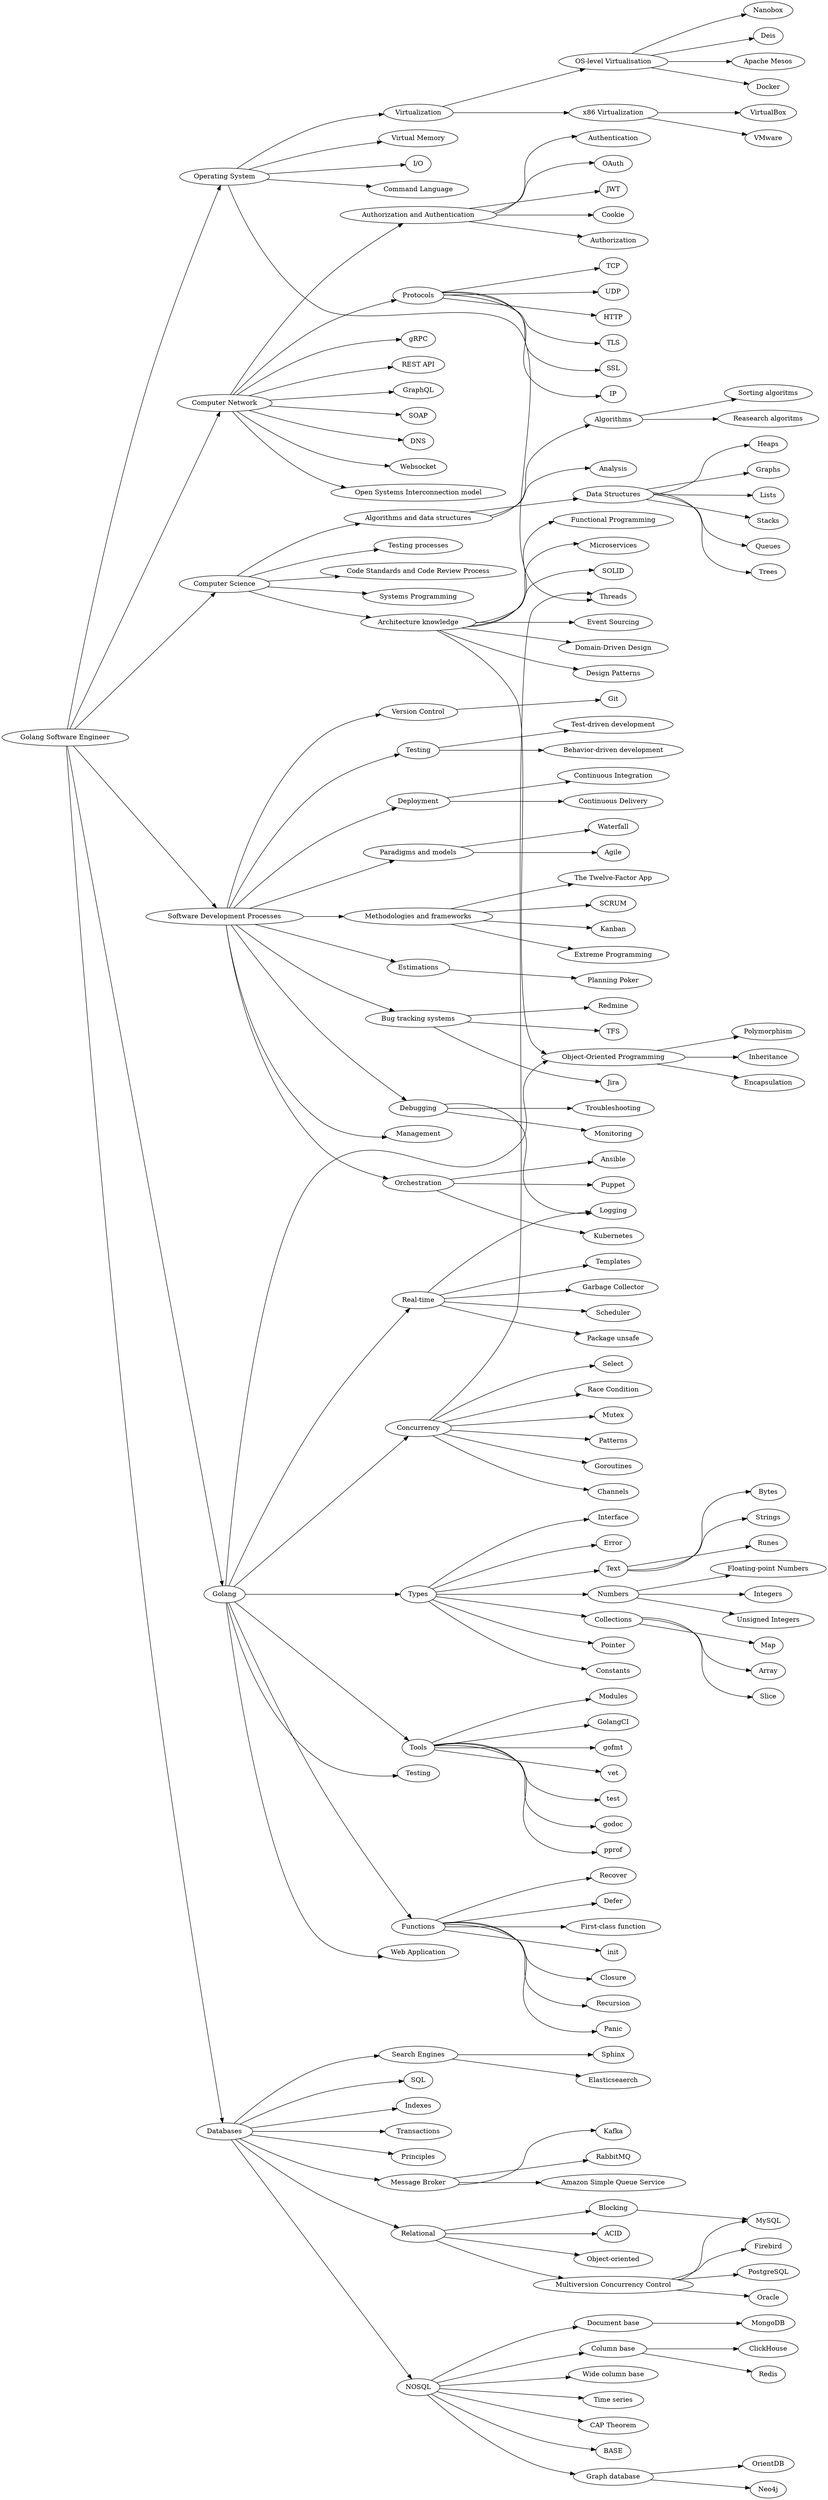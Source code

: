 digraph roadmap {
	rankdir=LR;
	go->go_function;	
	net->net_grpc;	
	dev_version->dev_version_git;	
	db_relational->db_relational_acid;	
	os_virtualization_level->os_virtualization_level_mesos;	
	go->go_concurrency;	
	net->net_restapi;	
	dev_deployment->dev_deployment_ci;	
	db_relational->db_relational_oo;	
	os_virtualization_x86->os_virtualization_x86_virtualbox;	
	go->go_tools;	
	net->net_graphql;	
	dev_deployment->dev_deployment_cd;	
	db_relational_mvcc->db_relational_firebird;	
	os_virtualization_x86->os_virtualization_x86_vmware;	
	go->go_testing;	
	net->net_soap;	
	dev_paradigms->management_paradigms_agile;	
	cs_architecture_oop->cs_architecture_oop_encapsulation;	
	db_relational_mvcc->db_relational_postgres;	
	go->go_realtime;	
	net->net_dns;	
	dev_paradigms->management_paradigms_waterfall;	
	db_relational_mvcc->db_relational_oracle;	
	go->go_app;	
	net->net_protocols;	
	dev_methodologies->dev_methodologies_scrum;	
	go->cs_architecture_oop;	
	db_relational_mvcc->db_mysql;	
	cs->cs_architecture;	
	db_relational_blocking->db_mysql;	
	net->net_websocket;	
	dev_methodologies->dev_methodologies_kanban;	
	go_types->go_types_text;	
	cs->code;	
	cs_architecture_oop->cs_architecture_oop_polymorphism;	
	db_nosql->db_nosql_cap;	
	net->net_auth;	
	go_types->go_types_numbers;	
	dev_methodologies->dev_methodologies_xp;	
	cs->cs_algorithms;	
	db_nosql->db_nosql_base;	
	net_protocols->net_protocols_ip;	
	dev_methodologies->dev_methodologies_12factors;	
	go_types->go_types_collections;	
	cs->systems;	
	db_nosql->db_nosql_graph;	
	net_protocols->net_protocols_tcp;	
	dev_estimation->management_estimation_poker;	
	go_types->go_types_pointer;	
	cs->testing;	
	db_nosql->db_nosql_doc;	
	net_protocols->net_protocols_udp;	
	go_types->go_types_constants;	
	cs_algorithms->cs_algorithms_analysis;	
	db_nosql->db_nosql_colbase;	
	net_protocols->net_protocols_http;	
	go_types->go_types_interface;	
	cs_algorithms->cs_algorithms_structures;	
	db_nosql->db_nosql_colwidebase;	
	net_protocols->net_protocols_tls;	
	go_types->go_types_error;	
	cs_algorithms->cs_algorithms_algorithms;	
	db_nosql->db_nosql_time;	
	net_protocols->net_protocols_ssl;	
	go_types_text->go_types_text_strings;	
	cs_algorithms_structures->cs_algorithms_structures_lists;	
	db_nosql_graph->db_nosql_orient;	
	net_auth->net_auth_authorization;	
	go_types_text->go_types_text_runes;	
	cs_algorithms_structures->cs_algorithms_structures_stacks;	
	cs_architecture_oop->cs_architecture_oop_inheritance;	
	db_nosql_graph->db_nosql_neo4j;	
	net_auth->net_auth_authentication;	
	go_types_text->go_types_text_bytes;	
	dev->dev_paradigms;	
	cs_algorithms_structures->cs_algorithms_structures_queues;	
	db_nosql_doc->db_nosql_mongo;	
	net_auth->net_auth_oauth;	
	dev->dev_methodologies;	
	go_types_numbers->go_types_numbers_int;	
	cs_architecture->cs_architecture_func;	
	cs_algorithms_structures->cs_algorithms_structures_trees;	
	db_nosql_colbase->db_nosql_redis;	
	net_auth->net_auth_jwt;	
	dev->dev_testing;	
	go_types_numbers->go_types_numbers_uint;	
	cs_algorithms_structures->cs_algorithms_structures_heaps;	
	cs_architecture->cs_architecture_oop;	
	db_nosql_colbase->db_nosql_clickhouse;	
	net_auth->net_auth_cookie;	
	go_types_numbers->go_types_numbers_float;	
	dev->dev_trackers;	
	cs_algorithms_structures->cs_algorithms_structures_graphs;	
	db_search->db_search_elasticseaerch;	
	dev->dev_version;	
	go_types_collections->go_types_collections_array;	
	cs_algorithms_algorithms->cs_algorithms_structures_sorting;	
	db_search->db_search_sphinx;	
	dev->dev_deployment;	
	go_types_collections->go_types_slice;	
	cs_algorithms_algorithms->cs_algorithms_structures_research;	
	dev->dev_estimation;	
	go_types_collections->go_types_collections_map;	
	cs_architecture->cs_architecture_microservices;	
	dev->dev_debugging;	
	go_function->go_function_init;	
	dev->dev_orchestration;	
	go_function->go_function_closure;	
	dev->dev_management;	
	go_function->go_function_recursion;	
	dev_orchestration->dev_orchestration_ansible;	
	go_function->go_function_panic;	
	dev_orchestration->dev_orchestration_puppet;	
	go_function->go_function_recover;	
	os->os_virtual_memory;	
	dev_orchestration->dev_orchestration_k8s;	
	go_function->go_function_defer;	
	os->os_threads;	
	dev_debugging->dev_debugging_troubleshooting;	
	go_function->go_function_firstclass;	
	os->os_io;	
	dev_debugging->dev_debugging_logging;	
	go_concurrency->go_concurrency_goroutine;	
	os->os_virtualization;	
	cs_architecture->cs_architecture_solid;	
	dev_debugging->dev_debugging_monitoring;	
	go_concurrency->go_concurrency_channels;	
	os->os_shell;	
	dev_testing->dev_testing_tdd;	
	go_concurrency->go_concurrency_select;	
	os_virtualization->os_virtualization_level;	
	dev_testing->dev_testing_bdd;	
	go_concurrency->go_concurrency_race;	
	os_virtualization->os_virtualization_x86;	
	backend->os;	
	dev_trackers->dev_trackers_jira;	
	backend->dev;	
	go_concurrency->go_concurrency_mutex;	
	os_virtualization_level->os_virtualization_level_docker;	
	dev_trackers->dev_trackers_redmine;	
	go_concurrency->go_concurrency_patterns;	
	os_virtualization_level->os_virtualization_level_nanobox;	
	go_concurrency->os_threads;	
	go->go_types;	
	cs_architecture->cs_architecture_event;	
	net->net_osi;	
	os_virtualization_level->os_virtualization_level_deis;	
	dev_trackers->dev_trackers_tfs;	
	go_tools->go_tool_fmt;	
	go_tools->go_tool_vet;	
	go_tools->go_tool_test;	
	go_tools->go_tool_doc;	
	go_tools->go_tool_pprof;	
	go_tools->go_tool_modules;	
	go_tools->go_tool_golangci;	
	cs_architecture->cs_architecture_ddd;	
	go_realtime->go_realtime_gc;	
	go_realtime->go_realtime_scheduler;	
	go_realtime->go_realtime_unsafe;	
	go_realtime->go_app_templates;	
	go_realtime->dev_debugging_logging;	
	backend->go;	
	cs_architecture->cs_architecture_patterns;	
	backend->cs;	
	db->db_sql;	
	db->db_indexes;	
	db->db_transactions;	
	backend->db;	
	db->db_principles;	
	db->db_relational;	
	db->db_nosql;	
	backend->net;	
	db->db_search;	
	db->db_message_broker;	
	db_message_broker->db_message_broker_kafka;	
	db_message_broker->db_message_broker_rabbit;	
	db_message_broker->db_message_broker_awssqs;	
	db_relational->db_relational_mvcc;	
	db_relational->db_relational_blocking;	
	db_relational_acid [ label="ACID" ];
	os_virtualization_level_mesos [ label="Apache Mesos" ];
	go_concurrency [ label="Concurrency" ];
	net_restapi [ label="REST API" ];
	dev_deployment_ci [ label="Continuous Integration" ];
	db_relational_oo [ label="Object-oriented" ];
	os_virtualization_x86_virtualbox [ label="VirtualBox" ];
	go_tools [ label="Tools" ];
	net_graphql [ label="GraphQL" ];
	dev_deployment_cd [ label="Continuous Delivery" ];
	db_relational_firebird [ label="Firebird" ];
	os_virtualization_x86_vmware [ label="VMware" ];
	go_testing [ label="Testing" ];
	net_soap [ label="SOAP" ];
	management_paradigms_agile [ label="Agile" ];
	db_relational_postgres [ label="PostgreSQL" ];
	go_realtime [ label="Real-time" ];
	net_dns [ label="DNS" ];
	management_paradigms_waterfall [ label="Waterfall" ];
	db_relational_oracle [ label="Oracle" ];
	go_app [ label="Web Application" ];
	net_protocols [ label="Protocols" ];
	dev_methodologies_scrum [ label="SCRUM" ];
	cs [ label="Computer Science" ];
	db_mysql [ label="MySQL" ];
	cs_architecture [ label="Architecture knowledge" ];
	cs_architecture_func [ label="Functional Programming" ];
	net_websocket [ label="Websocket" ];
	go_types_text [ label="Text" ];
	dev_methodologies_kanban [ label="Kanban" ];
	code [ label="Code Standards and Code Review Process" ];
	db_nosql_cap [ label="CAP Theorem" ];
	net_auth [ label="Authorization and Authentication" ];
	go_types_numbers [ label="Numbers" ];
	dev_methodologies_xp [ label="Extreme Programming" ];
	cs_algorithms [ label="Algorithms and data structures" ];
	cs_architecture_oop_inheritance [ label="Inheritance" ];
	db_nosql_base [ label="BASE" ];
	go_types_collections [ label="Collections" ];
	net_protocols_ip [ label="IP" ];
	dev_methodologies_12factors [ label="The Twelve-Factor App" ];
	systems [ label="Systems Programming" ];
	db_nosql_graph [ label="Graph database" ];
	net_protocols_tcp [ label="TCP" ];
	go_types_pointer [ label="Pointer" ];
	management_estimation_poker [ label="Planning Poker" ];
	testing [ label="Testing processes" ];
	db_nosql_doc [ label="Document base" ];
	net_protocols_udp [ label="UDP" ];
	go_types_constants [ label="Constants" ];
	cs_algorithms_analysis [ label="Analysis" ];
	db_nosql_colbase [ label="Column base" ];
	net_protocols_http [ label="HTTP" ];
	go_types_interface [ label="Interface" ];
	cs_algorithms_structures [ label="Data Structures" ];
	db_nosql_colwidebase [ label="Wide column base" ];
	net_protocols_tls [ label="TLS" ];
	go_types_error [ label="Error" ];
	cs_algorithms_algorithms [ label="Algorithms" ];
	db_nosql_time [ label="Time series" ];
	net_protocols_ssl [ label="SSL" ];
	go_types_text_strings [ label="Strings" ];
	cs_algorithms_structures_lists [ label="Lists" ];
	db_nosql_orient [ label="OrientDB" ];
	net_auth_authorization [ label="Authorization" ];
	go_types_text_runes [ label="Runes" ];
	dev [ label="Software Development Processes" ];
	cs_algorithms_structures_stacks [ label="Stacks" ];
	db_nosql_neo4j [ label="Neo4j" ];
	net_auth_authentication [ label="Authentication" ];
	go_types_text_bytes [ label="Bytes" ];
	dev_paradigms [ label="Paradigms and models" ];
	cs_algorithms_structures_queues [ label="Queues" ];
	cs_architecture_oop_polymorphism [ label="Polymorphism" ];
	db_nosql_mongo [ label="MongoDB" ];
	go_types_numbers_int [ label="Integers" ];
	net_auth_oauth [ label="OAuth" ];
	dev_methodologies [ label="Methodologies and frameworks" ];
	cs_algorithms_structures_trees [ label="Trees" ];
	db_nosql_redis [ label="Redis" ];
	net_auth_jwt [ label="JWT" ];
	go_types_numbers_uint [ label="Unsigned Integers" ];
	cs_architecture_oop_encapsulation [ label="Encapsulation" ];
	dev_testing [ label="Testing" ];
	cs_algorithms_structures_heaps [ label="Heaps" ];
	db_nosql_clickhouse [ label="ClickHouse" ];
	net_auth_cookie [ label="Cookie" ];
	go_types_numbers_float [ label="Floating-point Numbers" ];
	dev_trackers [ label="Bug tracking systems" ];
	cs_algorithms_structures_graphs [ label="Graphs" ];
	db_search_elasticseaerch [ label="Elasticseaerch" ];
	dev_version [ label="Version Control" ];
	go_types_collections_array [ label="Array" ];
	cs_algorithms_structures_sorting [ label="Sorting algoritms" ];
	db_search_sphinx [ label="Sphinx" ];
	dev_deployment [ label="Deployment" ];
	go_types_slice [ label="Slice" ];
	cs_algorithms_structures_research [ label="Reasearch algoritms" ];
	dev_estimation [ label="Estimations" ];
	go_types_collections_map [ label="Map" ];
	cs_architecture_microservices [ label="Microservices" ];
	dev_debugging [ label="Debugging" ];
	go_function_init [ label="init" ];
	dev_orchestration [ label="Orchestration" ];
	go_function_closure [ label="Closure" ];
	dev_management [ label="Management" ];
	go_function_recursion [ label="Recursion" ];
	dev_orchestration_ansible [ label="Ansible" ];
	go_function_panic [ label="Panic" ];
	os [ label="Operating System" ];
	dev_orchestration_puppet [ label="Puppet" ];
	go_function_recover [ label="Recover" ];
	os_virtual_memory [ label="Virtual Memory" ];
	dev_orchestration_k8s [ label="Kubernetes" ];
	go_function_defer [ label="Defer" ];
	os_threads [ label="Threads" ];
	dev_debugging_troubleshooting [ label="Troubleshooting" ];
	go_function_firstclass [ label="First-class function" ];
	os_io [ label="I/O" ];
	dev_debugging_logging [ label="Logging" ];
	go_concurrency_goroutine [ label="Goroutines" ];
	os_virtualization [ label="Virtualization" ];
	dev_debugging_monitoring [ label="Monitoring" ];
	go_concurrency_channels [ label="Channels" ];
	os_shell [ label="Command Language" ];
	dev_testing_tdd [ label="Test-driven development" ];
	go_concurrency_select [ label="Select" ];
	os_virtualization_level [ label="OS-level Virtualisation" ];
	dev_testing_bdd [ label="Behavior-driven development" ];
	go_concurrency_race [ label="Race Condition" ];
	os_virtualization_x86 [ label="x86 Virtualization" ];
	dev_trackers_jira [ label="Jira" ];
	go_concurrency_mutex [ label="Mutex" ];
	os_virtualization_level_docker [ label="Docker" ];
	dev_trackers_redmine [ label="Redmine" ];
	go [ label="Golang" ];
	go_concurrency_patterns [ label="Patterns" ];
	net [ label="Computer Network" ];
	os_virtualization_level_nanobox [ label="Nanobox" ];
	cs_architecture_event [ label="Event Sourcing" ];
	go_types [ label="Types" ];
	net_osi [ label="Open Systems Interconnection model" ];
	cs_architecture_solid [ label="SOLID" ];
	os_virtualization_level_deis [ label="Deis" ];
	dev_trackers_tfs [ label="TFS" ];
	go_tool_fmt [ label="gofmt" ];
	go_function [ label="Functions" ];
	cs_architecture_oop [ label="Object-Oriented Programming" ];
	net_grpc [ label="gRPC" ];
	dev_version_git [ label="Git" ];
	go_tool_vet [ label="vet" ];
	go_tool_test [ label="test" ];
	go_tool_doc [ label="godoc" ];
	cs_architecture_patterns [ label="Design Patterns" ];
	go_tool_pprof [ label="pprof" ];
	go_tool_modules [ label="Modules" ];
	go_tool_golangci [ label="GolangCI" ];
	cs_architecture_ddd [ label="Domain-Driven Design" ];
	go_realtime_gc [ label="Garbage Collector" ];
	go_realtime_scheduler [ label="Scheduler" ];
	go_realtime_unsafe [ label="Package unsafe" ];
	go_app_templates [ label="Templates" ];
	backend [ label="Golang Software Engineer" ];
	db [ label="Databases" ];
	db_sql [ label="SQL" ];
	db_indexes [ label="Indexes" ];
	db_transactions [ label="Transactions" ];
	db_principles [ label="Principles" ];
	db_relational [ label="Relational" ];
	db_nosql [ label="NOSQL" ];
	db_search [ label="Search Engines" ];
	db_message_broker [ label="Message Broker" ];
	db_message_broker_kafka [ label="Kafka" ];
	db_message_broker_rabbit [ label="RabbitMQ" ];
	db_message_broker_awssqs [ label="Amazon Simple Queue Service" ];
	db_relational_mvcc [ label="Multiversion Concurrency Control" ];
	db_relational_blocking [ label="Blocking" ];
}
